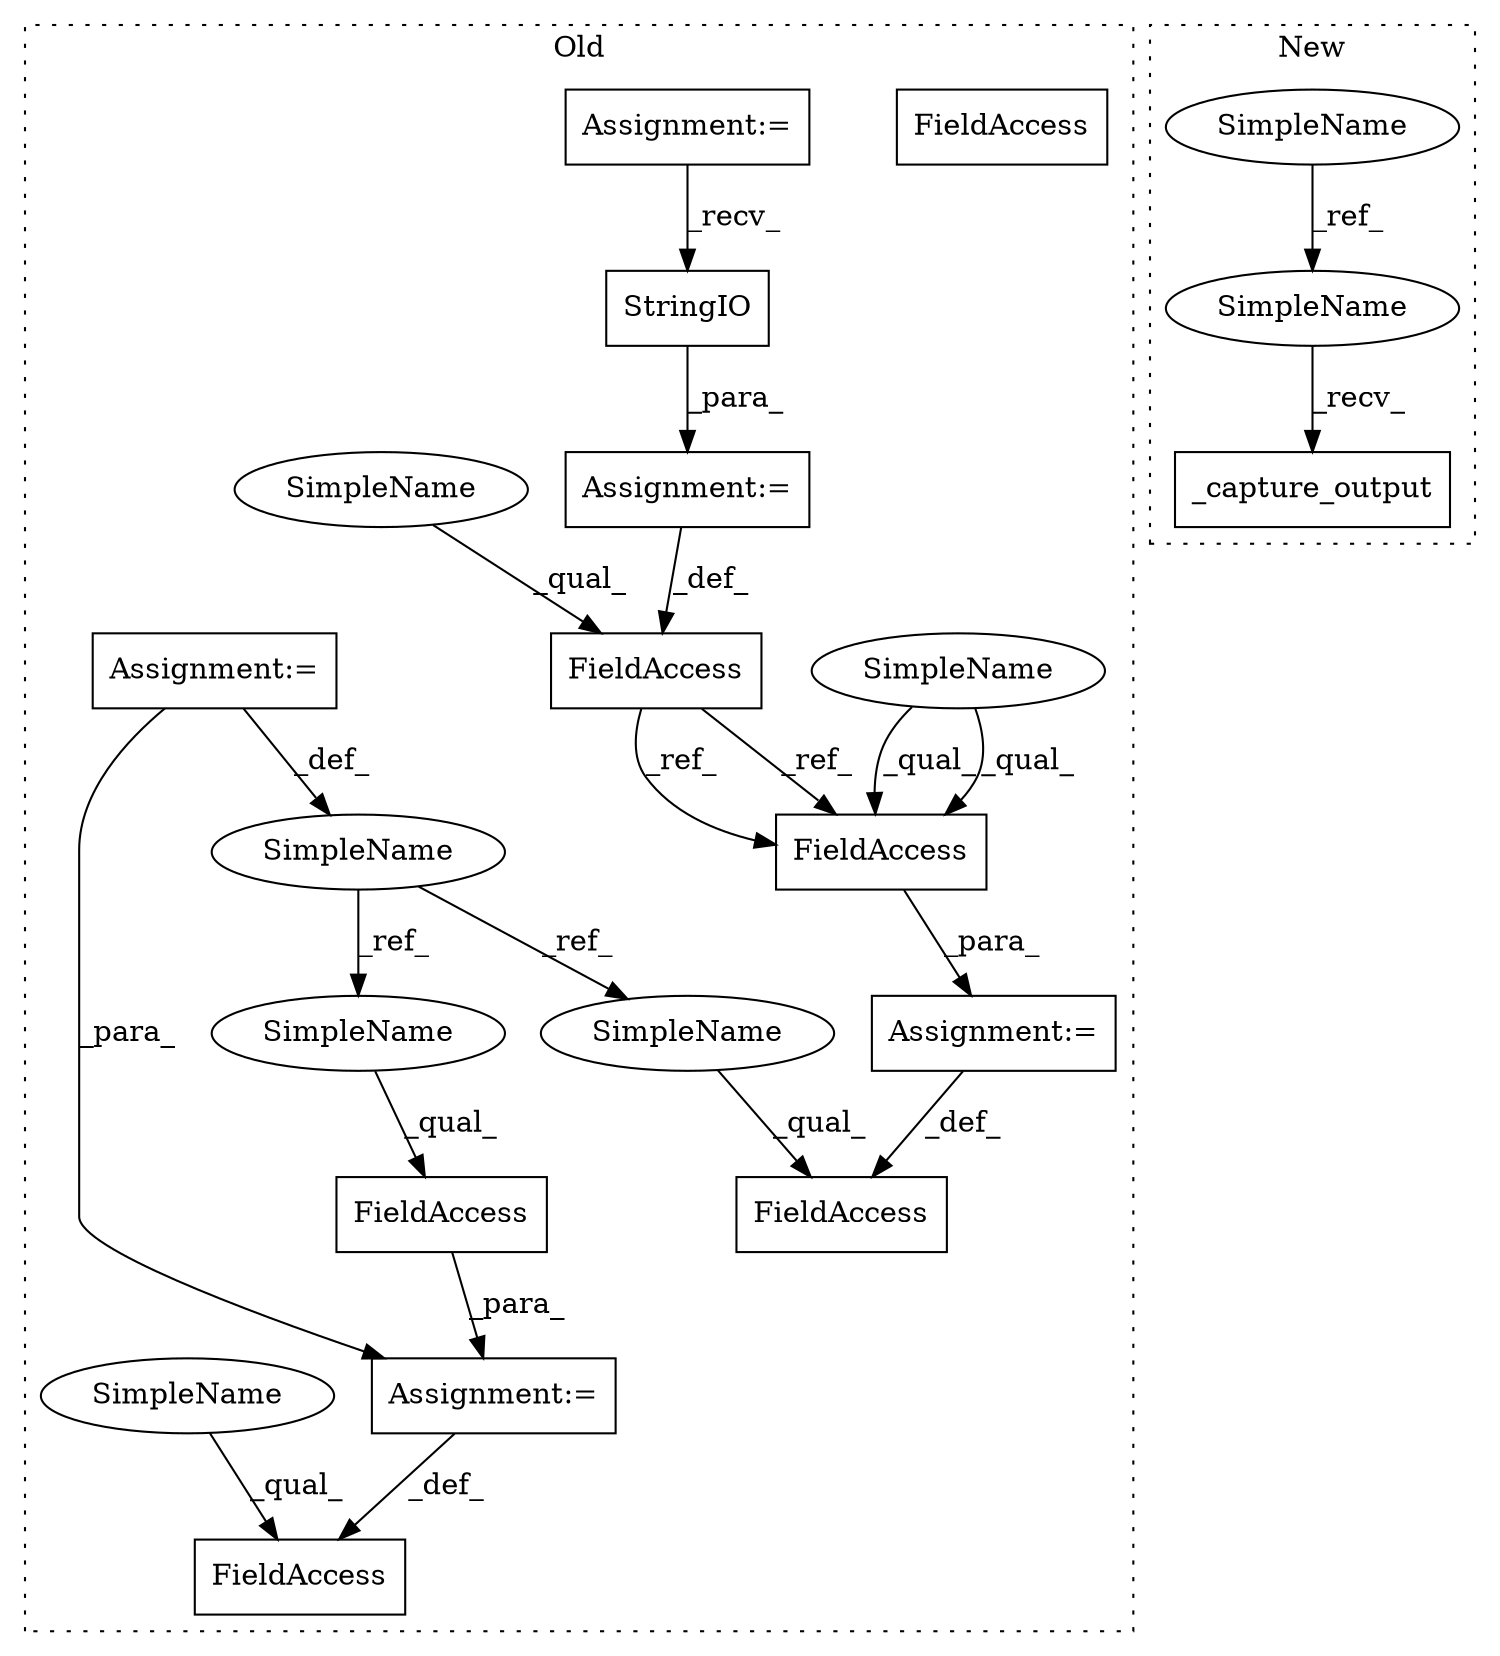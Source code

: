digraph G {
subgraph cluster0 {
1 [label="StringIO" a="32" s="7637" l="10" shape="box"];
3 [label="FieldAccess" a="22" s="7690" l="10" shape="box"];
4 [label="SimpleName" a="42" s="7397" l="3" shape="ellipse"];
5 [label="FieldAccess" a="22" s="7674" l="10" shape="box"];
6 [label="FieldAccess" a="22" s="7620" l="13" shape="box"];
8 [label="FieldAccess" a="22" s="7653" l="20" shape="box"];
9 [label="FieldAccess" a="22" s="7701" l="13" shape="box"];
10 [label="Assignment:=" a="7" s="7673" l="1" shape="box"];
11 [label="Assignment:=" a="7" s="7633" l="1" shape="box"];
12 [label="Assignment:=" a="7" s="7700" l="1" shape="box"];
13 [label="Assignment:=" a="7" s="7397" l="3" shape="box"];
14 [label="Assignment:=" a="7" s="7382" l="2" shape="box"];
15 [label="SimpleName" a="42" s="7674" l="3" shape="ellipse"];
16 [label="SimpleName" a="42" s="7690" l="3" shape="ellipse"];
18 [label="FieldAccess" a="22" s="7701" l="13" shape="box"];
19 [label="SimpleName" a="42" s="7653" l="4" shape="ellipse"];
20 [label="SimpleName" a="42" s="7620" l="4" shape="ellipse"];
21 [label="SimpleName" a="42" s="7701" l="4" shape="ellipse"];
label = "Old";
style="dotted";
}
subgraph cluster1 {
2 [label="_capture_output" a="32" s="7561" l="17" shape="box"];
7 [label="SimpleName" a="42" s="7259" l="4" shape="ellipse"];
17 [label="SimpleName" a="42" s="7556" l="4" shape="ellipse"];
label = "New";
style="dotted";
}
1 -> 11 [label="_para_"];
4 -> 15 [label="_ref_"];
4 -> 16 [label="_ref_"];
5 -> 10 [label="_para_"];
6 -> 18 [label="_ref_"];
6 -> 18 [label="_ref_"];
7 -> 17 [label="_ref_"];
10 -> 8 [label="_def_"];
11 -> 6 [label="_def_"];
12 -> 3 [label="_def_"];
13 -> 4 [label="_def_"];
13 -> 10 [label="_para_"];
14 -> 1 [label="_recv_"];
15 -> 5 [label="_qual_"];
16 -> 3 [label="_qual_"];
17 -> 2 [label="_recv_"];
18 -> 12 [label="_para_"];
19 -> 8 [label="_qual_"];
20 -> 6 [label="_qual_"];
21 -> 18 [label="_qual_"];
21 -> 18 [label="_qual_"];
}